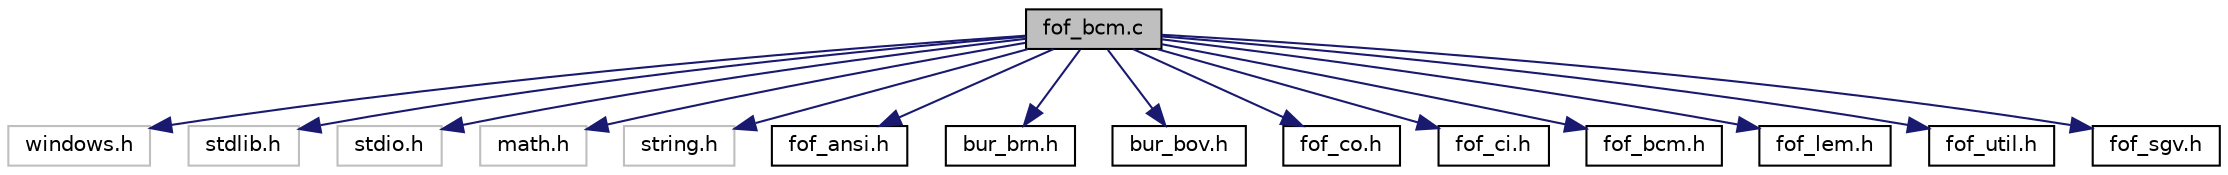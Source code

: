 digraph "fof_bcm.c"
{
  edge [fontname="Helvetica",fontsize="10",labelfontname="Helvetica",labelfontsize="10"];
  node [fontname="Helvetica",fontsize="10",shape=record];
  Node1 [label="fof_bcm.c",height=0.2,width=0.4,color="black", fillcolor="grey75", style="filled", fontcolor="black"];
  Node1 -> Node2 [color="midnightblue",fontsize="10",style="solid",fontname="Helvetica"];
  Node2 [label="windows.h",height=0.2,width=0.4,color="grey75", fillcolor="white", style="filled"];
  Node1 -> Node3 [color="midnightblue",fontsize="10",style="solid",fontname="Helvetica"];
  Node3 [label="stdlib.h",height=0.2,width=0.4,color="grey75", fillcolor="white", style="filled"];
  Node1 -> Node4 [color="midnightblue",fontsize="10",style="solid",fontname="Helvetica"];
  Node4 [label="stdio.h",height=0.2,width=0.4,color="grey75", fillcolor="white", style="filled"];
  Node1 -> Node5 [color="midnightblue",fontsize="10",style="solid",fontname="Helvetica"];
  Node5 [label="math.h",height=0.2,width=0.4,color="grey75", fillcolor="white", style="filled"];
  Node1 -> Node6 [color="midnightblue",fontsize="10",style="solid",fontname="Helvetica"];
  Node6 [label="string.h",height=0.2,width=0.4,color="grey75", fillcolor="white", style="filled"];
  Node1 -> Node7 [color="midnightblue",fontsize="10",style="solid",fontname="Helvetica"];
  Node7 [label="fof_ansi.h",height=0.2,width=0.4,color="black", fillcolor="white", style="filled",URL="$fof__ansi_8h.html"];
  Node1 -> Node8 [color="midnightblue",fontsize="10",style="solid",fontname="Helvetica"];
  Node8 [label="bur_brn.h",height=0.2,width=0.4,color="black", fillcolor="white", style="filled",URL="$bur__brn_8h.html"];
  Node1 -> Node9 [color="midnightblue",fontsize="10",style="solid",fontname="Helvetica"];
  Node9 [label="bur_bov.h",height=0.2,width=0.4,color="black", fillcolor="white", style="filled",URL="$bur__bov_8h.html"];
  Node1 -> Node10 [color="midnightblue",fontsize="10",style="solid",fontname="Helvetica"];
  Node10 [label="fof_co.h",height=0.2,width=0.4,color="black", fillcolor="white", style="filled",URL="$fof__co_8h.html"];
  Node1 -> Node11 [color="midnightblue",fontsize="10",style="solid",fontname="Helvetica"];
  Node11 [label="fof_ci.h",height=0.2,width=0.4,color="black", fillcolor="white", style="filled",URL="$fof__ci_8h.html"];
  Node1 -> Node12 [color="midnightblue",fontsize="10",style="solid",fontname="Helvetica"];
  Node12 [label="fof_bcm.h",height=0.2,width=0.4,color="black", fillcolor="white", style="filled",URL="$fof__bcm_8h.html"];
  Node1 -> Node13 [color="midnightblue",fontsize="10",style="solid",fontname="Helvetica"];
  Node13 [label="fof_lem.h",height=0.2,width=0.4,color="black", fillcolor="white", style="filled",URL="$fof__lem_8h.html"];
  Node1 -> Node14 [color="midnightblue",fontsize="10",style="solid",fontname="Helvetica"];
  Node14 [label="fof_util.h",height=0.2,width=0.4,color="black", fillcolor="white", style="filled",URL="$fof__util_8h.html"];
  Node1 -> Node15 [color="midnightblue",fontsize="10",style="solid",fontname="Helvetica"];
  Node15 [label="fof_sgv.h",height=0.2,width=0.4,color="black", fillcolor="white", style="filled",URL="$fof__sgv_8h.html"];
}
